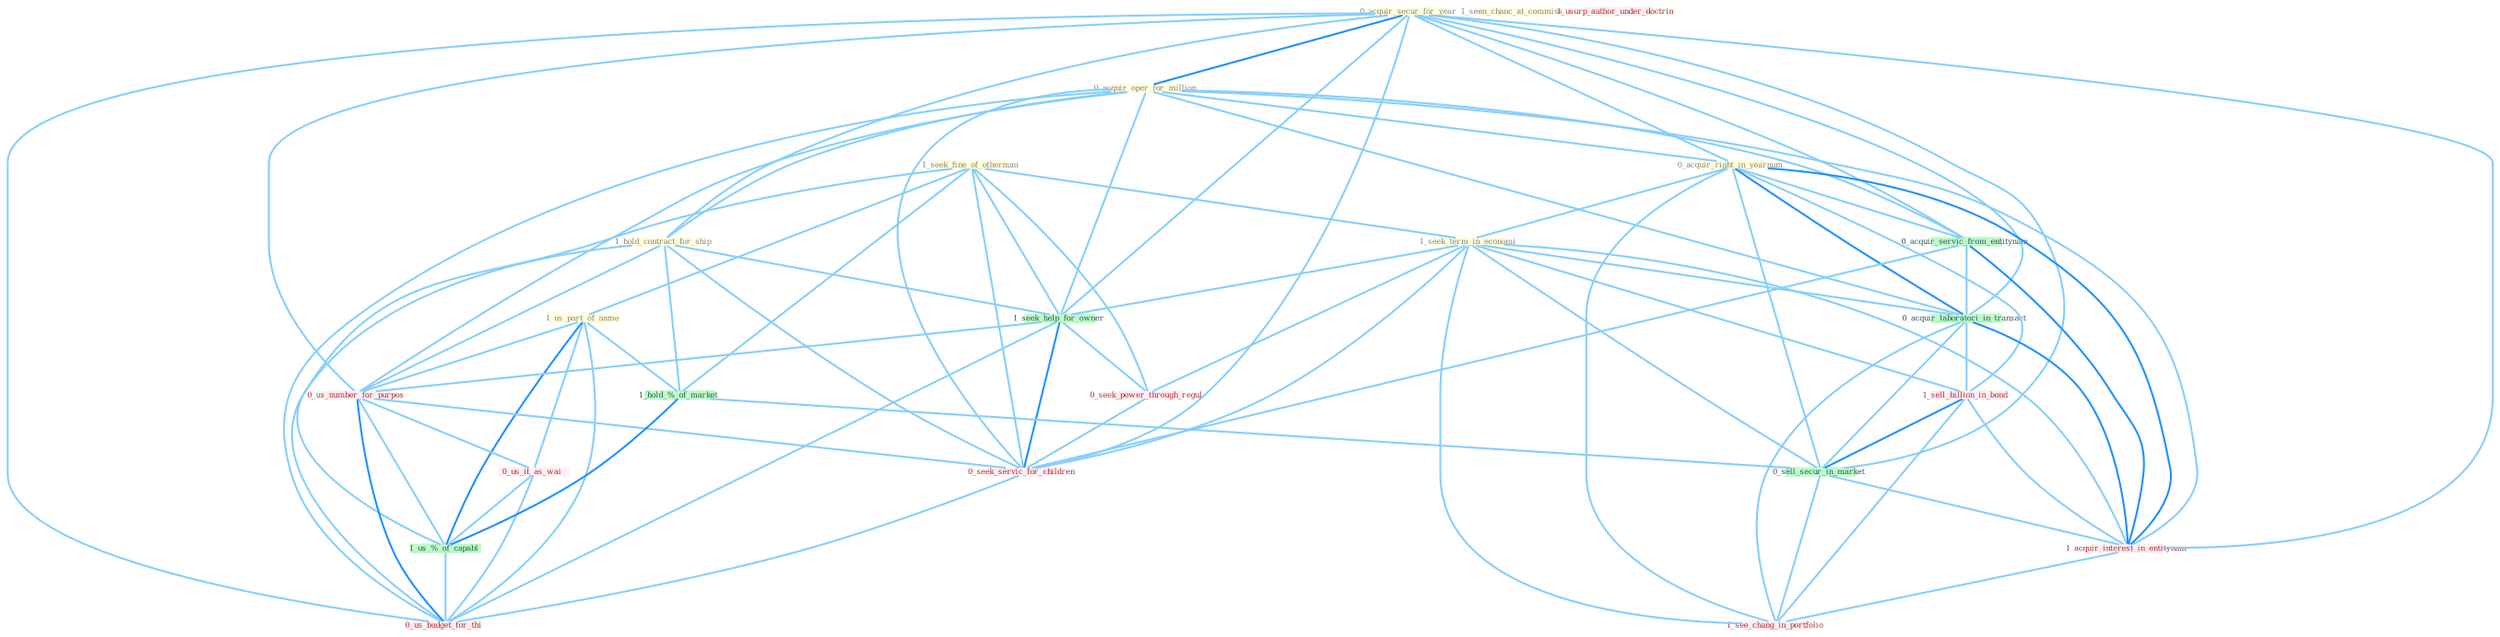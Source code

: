 Graph G{ 
    node
    [shape=polygon,style=filled,width=.5,height=.06,color="#BDFCC9",fixedsize=true,fontsize=4,
    fontcolor="#2f4f4f"];
    {node
    [color="#ffffe0", fontcolor="#8b7d6b"] "0_acquir_secur_for_year " "0_acquir_oper_for_million " "1_seek_fine_of_othernum " "0_acquir_right_in_yearnum " "1_seen_chanc_at_commiss " "1_hold_contract_for_ship " "1_us_part_of_name " "1_seek_term_in_economi "}
{node [color="#fff0f5", fontcolor="#b22222"] "0_seek_power_through_regul " "0_us_number_for_purpos " "1_sell_billion_in_bond " "0_us_it_as_wai " "1_usurp_author_under_doctrin " "1_acquir_interest_in_entitynam " "0_seek_servic_for_children " "1_see_chang_in_portfolio " "0_us_budget_for_thi "}
edge [color="#B0E2FF"];

	"0_acquir_secur_for_year " -- "0_acquir_oper_for_million " [w="2", color="#1e90ff" , len=0.8];
	"0_acquir_secur_for_year " -- "0_acquir_right_in_yearnum " [w="1", color="#87cefa" ];
	"0_acquir_secur_for_year " -- "1_hold_contract_for_ship " [w="1", color="#87cefa" ];
	"0_acquir_secur_for_year " -- "1_seek_help_for_owner " [w="1", color="#87cefa" ];
	"0_acquir_secur_for_year " -- "0_acquir_servic_from_entitynam " [w="1", color="#87cefa" ];
	"0_acquir_secur_for_year " -- "0_us_number_for_purpos " [w="1", color="#87cefa" ];
	"0_acquir_secur_for_year " -- "0_acquir_laboratori_in_transact " [w="1", color="#87cefa" ];
	"0_acquir_secur_for_year " -- "0_sell_secur_in_market " [w="1", color="#87cefa" ];
	"0_acquir_secur_for_year " -- "1_acquir_interest_in_entitynam " [w="1", color="#87cefa" ];
	"0_acquir_secur_for_year " -- "0_seek_servic_for_children " [w="1", color="#87cefa" ];
	"0_acquir_secur_for_year " -- "0_us_budget_for_thi " [w="1", color="#87cefa" ];
	"0_acquir_oper_for_million " -- "0_acquir_right_in_yearnum " [w="1", color="#87cefa" ];
	"0_acquir_oper_for_million " -- "1_hold_contract_for_ship " [w="1", color="#87cefa" ];
	"0_acquir_oper_for_million " -- "1_seek_help_for_owner " [w="1", color="#87cefa" ];
	"0_acquir_oper_for_million " -- "0_acquir_servic_from_entitynam " [w="1", color="#87cefa" ];
	"0_acquir_oper_for_million " -- "0_us_number_for_purpos " [w="1", color="#87cefa" ];
	"0_acquir_oper_for_million " -- "0_acquir_laboratori_in_transact " [w="1", color="#87cefa" ];
	"0_acquir_oper_for_million " -- "1_acquir_interest_in_entitynam " [w="1", color="#87cefa" ];
	"0_acquir_oper_for_million " -- "0_seek_servic_for_children " [w="1", color="#87cefa" ];
	"0_acquir_oper_for_million " -- "0_us_budget_for_thi " [w="1", color="#87cefa" ];
	"1_seek_fine_of_othernum " -- "1_us_part_of_name " [w="1", color="#87cefa" ];
	"1_seek_fine_of_othernum " -- "1_seek_term_in_economi " [w="1", color="#87cefa" ];
	"1_seek_fine_of_othernum " -- "1_seek_help_for_owner " [w="1", color="#87cefa" ];
	"1_seek_fine_of_othernum " -- "1_hold_%_of_market " [w="1", color="#87cefa" ];
	"1_seek_fine_of_othernum " -- "0_seek_power_through_regul " [w="1", color="#87cefa" ];
	"1_seek_fine_of_othernum " -- "1_us_%_of_capabl " [w="1", color="#87cefa" ];
	"1_seek_fine_of_othernum " -- "0_seek_servic_for_children " [w="1", color="#87cefa" ];
	"0_acquir_right_in_yearnum " -- "1_seek_term_in_economi " [w="1", color="#87cefa" ];
	"0_acquir_right_in_yearnum " -- "0_acquir_servic_from_entitynam " [w="1", color="#87cefa" ];
	"0_acquir_right_in_yearnum " -- "0_acquir_laboratori_in_transact " [w="2", color="#1e90ff" , len=0.8];
	"0_acquir_right_in_yearnum " -- "1_sell_billion_in_bond " [w="1", color="#87cefa" ];
	"0_acquir_right_in_yearnum " -- "0_sell_secur_in_market " [w="1", color="#87cefa" ];
	"0_acquir_right_in_yearnum " -- "1_acquir_interest_in_entitynam " [w="2", color="#1e90ff" , len=0.8];
	"0_acquir_right_in_yearnum " -- "1_see_chang_in_portfolio " [w="1", color="#87cefa" ];
	"1_hold_contract_for_ship " -- "1_seek_help_for_owner " [w="1", color="#87cefa" ];
	"1_hold_contract_for_ship " -- "1_hold_%_of_market " [w="1", color="#87cefa" ];
	"1_hold_contract_for_ship " -- "0_us_number_for_purpos " [w="1", color="#87cefa" ];
	"1_hold_contract_for_ship " -- "0_seek_servic_for_children " [w="1", color="#87cefa" ];
	"1_hold_contract_for_ship " -- "0_us_budget_for_thi " [w="1", color="#87cefa" ];
	"1_us_part_of_name " -- "1_hold_%_of_market " [w="1", color="#87cefa" ];
	"1_us_part_of_name " -- "0_us_number_for_purpos " [w="1", color="#87cefa" ];
	"1_us_part_of_name " -- "0_us_it_as_wai " [w="1", color="#87cefa" ];
	"1_us_part_of_name " -- "1_us_%_of_capabl " [w="2", color="#1e90ff" , len=0.8];
	"1_us_part_of_name " -- "0_us_budget_for_thi " [w="1", color="#87cefa" ];
	"1_seek_term_in_economi " -- "1_seek_help_for_owner " [w="1", color="#87cefa" ];
	"1_seek_term_in_economi " -- "0_seek_power_through_regul " [w="1", color="#87cefa" ];
	"1_seek_term_in_economi " -- "0_acquir_laboratori_in_transact " [w="1", color="#87cefa" ];
	"1_seek_term_in_economi " -- "1_sell_billion_in_bond " [w="1", color="#87cefa" ];
	"1_seek_term_in_economi " -- "0_sell_secur_in_market " [w="1", color="#87cefa" ];
	"1_seek_term_in_economi " -- "1_acquir_interest_in_entitynam " [w="1", color="#87cefa" ];
	"1_seek_term_in_economi " -- "0_seek_servic_for_children " [w="1", color="#87cefa" ];
	"1_seek_term_in_economi " -- "1_see_chang_in_portfolio " [w="1", color="#87cefa" ];
	"1_seek_help_for_owner " -- "0_seek_power_through_regul " [w="1", color="#87cefa" ];
	"1_seek_help_for_owner " -- "0_us_number_for_purpos " [w="1", color="#87cefa" ];
	"1_seek_help_for_owner " -- "0_seek_servic_for_children " [w="2", color="#1e90ff" , len=0.8];
	"1_seek_help_for_owner " -- "0_us_budget_for_thi " [w="1", color="#87cefa" ];
	"0_acquir_servic_from_entitynam " -- "0_acquir_laboratori_in_transact " [w="1", color="#87cefa" ];
	"0_acquir_servic_from_entitynam " -- "1_acquir_interest_in_entitynam " [w="2", color="#1e90ff" , len=0.8];
	"0_acquir_servic_from_entitynam " -- "0_seek_servic_for_children " [w="1", color="#87cefa" ];
	"1_hold_%_of_market " -- "1_us_%_of_capabl " [w="2", color="#1e90ff" , len=0.8];
	"1_hold_%_of_market " -- "0_sell_secur_in_market " [w="1", color="#87cefa" ];
	"0_seek_power_through_regul " -- "0_seek_servic_for_children " [w="1", color="#87cefa" ];
	"0_us_number_for_purpos " -- "0_us_it_as_wai " [w="1", color="#87cefa" ];
	"0_us_number_for_purpos " -- "1_us_%_of_capabl " [w="1", color="#87cefa" ];
	"0_us_number_for_purpos " -- "0_seek_servic_for_children " [w="1", color="#87cefa" ];
	"0_us_number_for_purpos " -- "0_us_budget_for_thi " [w="2", color="#1e90ff" , len=0.8];
	"0_acquir_laboratori_in_transact " -- "1_sell_billion_in_bond " [w="1", color="#87cefa" ];
	"0_acquir_laboratori_in_transact " -- "0_sell_secur_in_market " [w="1", color="#87cefa" ];
	"0_acquir_laboratori_in_transact " -- "1_acquir_interest_in_entitynam " [w="2", color="#1e90ff" , len=0.8];
	"0_acquir_laboratori_in_transact " -- "1_see_chang_in_portfolio " [w="1", color="#87cefa" ];
	"1_sell_billion_in_bond " -- "0_sell_secur_in_market " [w="2", color="#1e90ff" , len=0.8];
	"1_sell_billion_in_bond " -- "1_acquir_interest_in_entitynam " [w="1", color="#87cefa" ];
	"1_sell_billion_in_bond " -- "1_see_chang_in_portfolio " [w="1", color="#87cefa" ];
	"0_us_it_as_wai " -- "1_us_%_of_capabl " [w="1", color="#87cefa" ];
	"0_us_it_as_wai " -- "0_us_budget_for_thi " [w="1", color="#87cefa" ];
	"1_us_%_of_capabl " -- "0_us_budget_for_thi " [w="1", color="#87cefa" ];
	"0_sell_secur_in_market " -- "1_acquir_interest_in_entitynam " [w="1", color="#87cefa" ];
	"0_sell_secur_in_market " -- "1_see_chang_in_portfolio " [w="1", color="#87cefa" ];
	"1_acquir_interest_in_entitynam " -- "1_see_chang_in_portfolio " [w="1", color="#87cefa" ];
	"0_seek_servic_for_children " -- "0_us_budget_for_thi " [w="1", color="#87cefa" ];
}